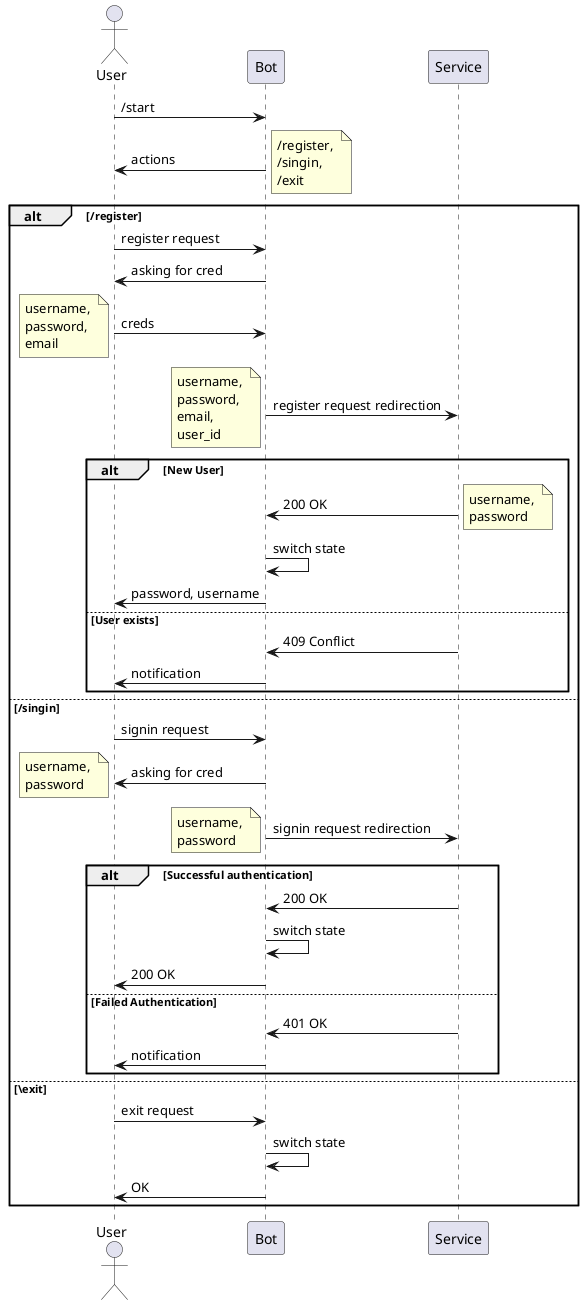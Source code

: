 @startuml
actor User
participant Bot
participant Service

User -> Bot: /start
Bot -> User: actions
note right: /register, \n/singin, \n/exit

alt /register
    User -> Bot: register request
    Bot -> User: asking for cred
    User -> Bot: creds
    note left: username, \npassword, \nemail
    Bot -> Service: register request redirection
    note left: username, \npassword, \nemail, \nuser_id

    alt New User
        Service -> Bot: 200 OK
        note right: username, \npassword
        Bot -> Bot: switch state
        Bot -> User: password, username
    else User exists
        Service -> Bot: 409 Conflict
        Bot -> User: notification
    end

else /singin
    User -> Bot: signin request
    Bot -> User: asking for cred
    note left: username, \npassword
    Bot -> Service: signin request redirection
    note left: username, \npassword

    alt Successful authentication
        Service -> Bot: 200 OK
        Bot -> Bot: switch state
        Bot -> User: 200 OK
    else Failed Authentication
        Service -> Bot: 401 OK
        Bot -> User: notification
    end
else \exit
    User -> Bot: exit request
    Bot -> Bot: switch state
    Bot -> User: OK
end

@enduml
